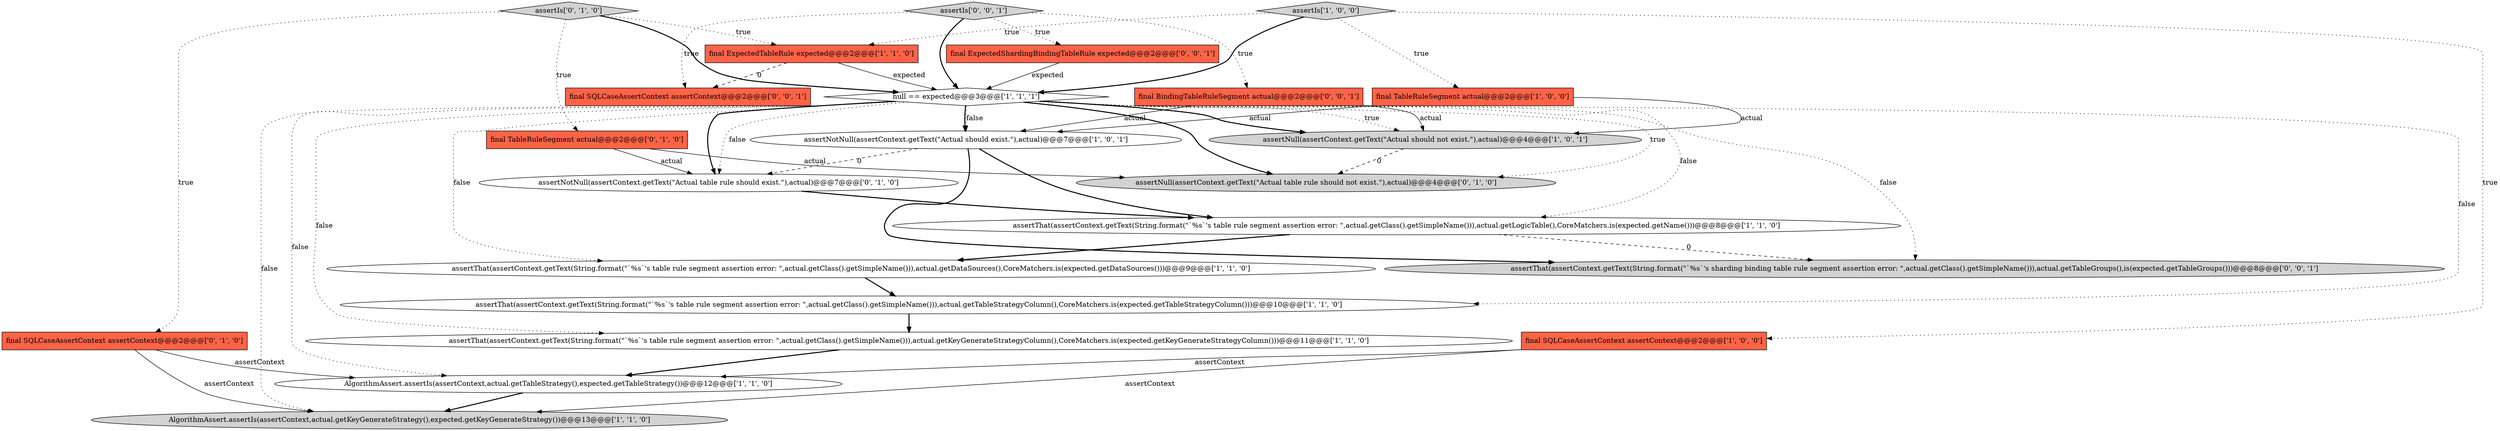 digraph {
14 [style = filled, label = "assertIs['0', '1', '0']", fillcolor = lightgray, shape = diamond image = "AAA0AAABBB2BBB"];
11 [style = filled, label = "final ExpectedTableRule expected@@@2@@@['1', '1', '0']", fillcolor = tomato, shape = box image = "AAA0AAABBB1BBB"];
21 [style = filled, label = "final SQLCaseAssertContext assertContext@@@2@@@['0', '0', '1']", fillcolor = tomato, shape = box image = "AAA0AAABBB3BBB"];
16 [style = filled, label = "assertNull(assertContext.getText(\"Actual table rule should not exist.\"),actual)@@@4@@@['0', '1', '0']", fillcolor = lightgray, shape = ellipse image = "AAA1AAABBB2BBB"];
17 [style = filled, label = "assertNotNull(assertContext.getText(\"Actual table rule should exist.\"),actual)@@@7@@@['0', '1', '0']", fillcolor = white, shape = ellipse image = "AAA1AAABBB2BBB"];
1 [style = filled, label = "assertThat(assertContext.getText(String.format(\"`%s`'s table rule segment assertion error: \",actual.getClass().getSimpleName())),actual.getLogicTable(),CoreMatchers.is(expected.getName()))@@@8@@@['1', '1', '0']", fillcolor = white, shape = ellipse image = "AAA0AAABBB1BBB"];
12 [style = filled, label = "assertNull(assertContext.getText(\"Actual should not exist.\"),actual)@@@4@@@['1', '0', '1']", fillcolor = lightgray, shape = ellipse image = "AAA0AAABBB1BBB"];
4 [style = filled, label = "null == expected@@@3@@@['1', '1', '1']", fillcolor = white, shape = diamond image = "AAA0AAABBB1BBB"];
5 [style = filled, label = "final TableRuleSegment actual@@@2@@@['1', '0', '0']", fillcolor = tomato, shape = box image = "AAA0AAABBB1BBB"];
10 [style = filled, label = "AlgorithmAssert.assertIs(assertContext,actual.getKeyGenerateStrategy(),expected.getKeyGenerateStrategy())@@@13@@@['1', '1', '0']", fillcolor = lightgray, shape = ellipse image = "AAA0AAABBB1BBB"];
6 [style = filled, label = "assertIs['1', '0', '0']", fillcolor = lightgray, shape = diamond image = "AAA0AAABBB1BBB"];
18 [style = filled, label = "final BindingTableRuleSegment actual@@@2@@@['0', '0', '1']", fillcolor = tomato, shape = box image = "AAA0AAABBB3BBB"];
2 [style = filled, label = "AlgorithmAssert.assertIs(assertContext,actual.getTableStrategy(),expected.getTableStrategy())@@@12@@@['1', '1', '0']", fillcolor = white, shape = ellipse image = "AAA0AAABBB1BBB"];
13 [style = filled, label = "final TableRuleSegment actual@@@2@@@['0', '1', '0']", fillcolor = tomato, shape = box image = "AAA0AAABBB2BBB"];
15 [style = filled, label = "final SQLCaseAssertContext assertContext@@@2@@@['0', '1', '0']", fillcolor = tomato, shape = box image = "AAA0AAABBB2BBB"];
9 [style = filled, label = "assertThat(assertContext.getText(String.format(\"`%s`'s table rule segment assertion error: \",actual.getClass().getSimpleName())),actual.getKeyGenerateStrategyColumn(),CoreMatchers.is(expected.getKeyGenerateStrategyColumn()))@@@11@@@['1', '1', '0']", fillcolor = white, shape = ellipse image = "AAA0AAABBB1BBB"];
22 [style = filled, label = "assertIs['0', '0', '1']", fillcolor = lightgray, shape = diamond image = "AAA0AAABBB3BBB"];
20 [style = filled, label = "assertThat(assertContext.getText(String.format(\"`%s`'s sharding binding table rule segment assertion error: \",actual.getClass().getSimpleName())),actual.getTableGroups(),is(expected.getTableGroups()))@@@8@@@['0', '0', '1']", fillcolor = lightgray, shape = ellipse image = "AAA0AAABBB3BBB"];
19 [style = filled, label = "final ExpectedShardingBindingTableRule expected@@@2@@@['0', '0', '1']", fillcolor = tomato, shape = box image = "AAA0AAABBB3BBB"];
8 [style = filled, label = "assertNotNull(assertContext.getText(\"Actual should exist.\"),actual)@@@7@@@['1', '0', '1']", fillcolor = white, shape = ellipse image = "AAA0AAABBB1BBB"];
7 [style = filled, label = "assertThat(assertContext.getText(String.format(\"`%s`'s table rule segment assertion error: \",actual.getClass().getSimpleName())),actual.getDataSources(),CoreMatchers.is(expected.getDataSources()))@@@9@@@['1', '1', '0']", fillcolor = white, shape = ellipse image = "AAA0AAABBB1BBB"];
3 [style = filled, label = "final SQLCaseAssertContext assertContext@@@2@@@['1', '0', '0']", fillcolor = tomato, shape = box image = "AAA0AAABBB1BBB"];
0 [style = filled, label = "assertThat(assertContext.getText(String.format(\"`%s`'s table rule segment assertion error: \",actual.getClass().getSimpleName())),actual.getTableStrategyColumn(),CoreMatchers.is(expected.getTableStrategyColumn()))@@@10@@@['1', '1', '0']", fillcolor = white, shape = ellipse image = "AAA0AAABBB1BBB"];
4->20 [style = dotted, label="false"];
12->16 [style = dashed, label="0"];
6->11 [style = dotted, label="true"];
17->1 [style = bold, label=""];
3->2 [style = solid, label="assertContext"];
22->19 [style = dotted, label="true"];
6->4 [style = bold, label=""];
5->12 [style = solid, label="actual"];
4->16 [style = dotted, label="true"];
4->16 [style = bold, label=""];
4->12 [style = dotted, label="true"];
4->2 [style = dotted, label="false"];
1->20 [style = dashed, label="0"];
4->0 [style = dotted, label="false"];
19->4 [style = solid, label="expected"];
0->9 [style = bold, label=""];
18->8 [style = solid, label="actual"];
9->2 [style = bold, label=""];
4->17 [style = bold, label=""];
15->10 [style = solid, label="assertContext"];
4->8 [style = bold, label=""];
18->12 [style = solid, label="actual"];
2->10 [style = bold, label=""];
11->21 [style = dashed, label="0"];
4->17 [style = dotted, label="false"];
3->10 [style = solid, label="assertContext"];
8->1 [style = bold, label=""];
4->10 [style = dotted, label="false"];
6->5 [style = dotted, label="true"];
14->13 [style = dotted, label="true"];
14->15 [style = dotted, label="true"];
7->0 [style = bold, label=""];
4->1 [style = dotted, label="false"];
13->17 [style = solid, label="actual"];
15->2 [style = solid, label="assertContext"];
22->4 [style = bold, label=""];
4->12 [style = bold, label=""];
6->3 [style = dotted, label="true"];
4->9 [style = dotted, label="false"];
5->8 [style = solid, label="actual"];
4->8 [style = dotted, label="false"];
14->11 [style = dotted, label="true"];
1->7 [style = bold, label=""];
14->4 [style = bold, label=""];
22->18 [style = dotted, label="true"];
22->21 [style = dotted, label="true"];
8->17 [style = dashed, label="0"];
8->20 [style = bold, label=""];
4->7 [style = dotted, label="false"];
11->4 [style = solid, label="expected"];
13->16 [style = solid, label="actual"];
}
